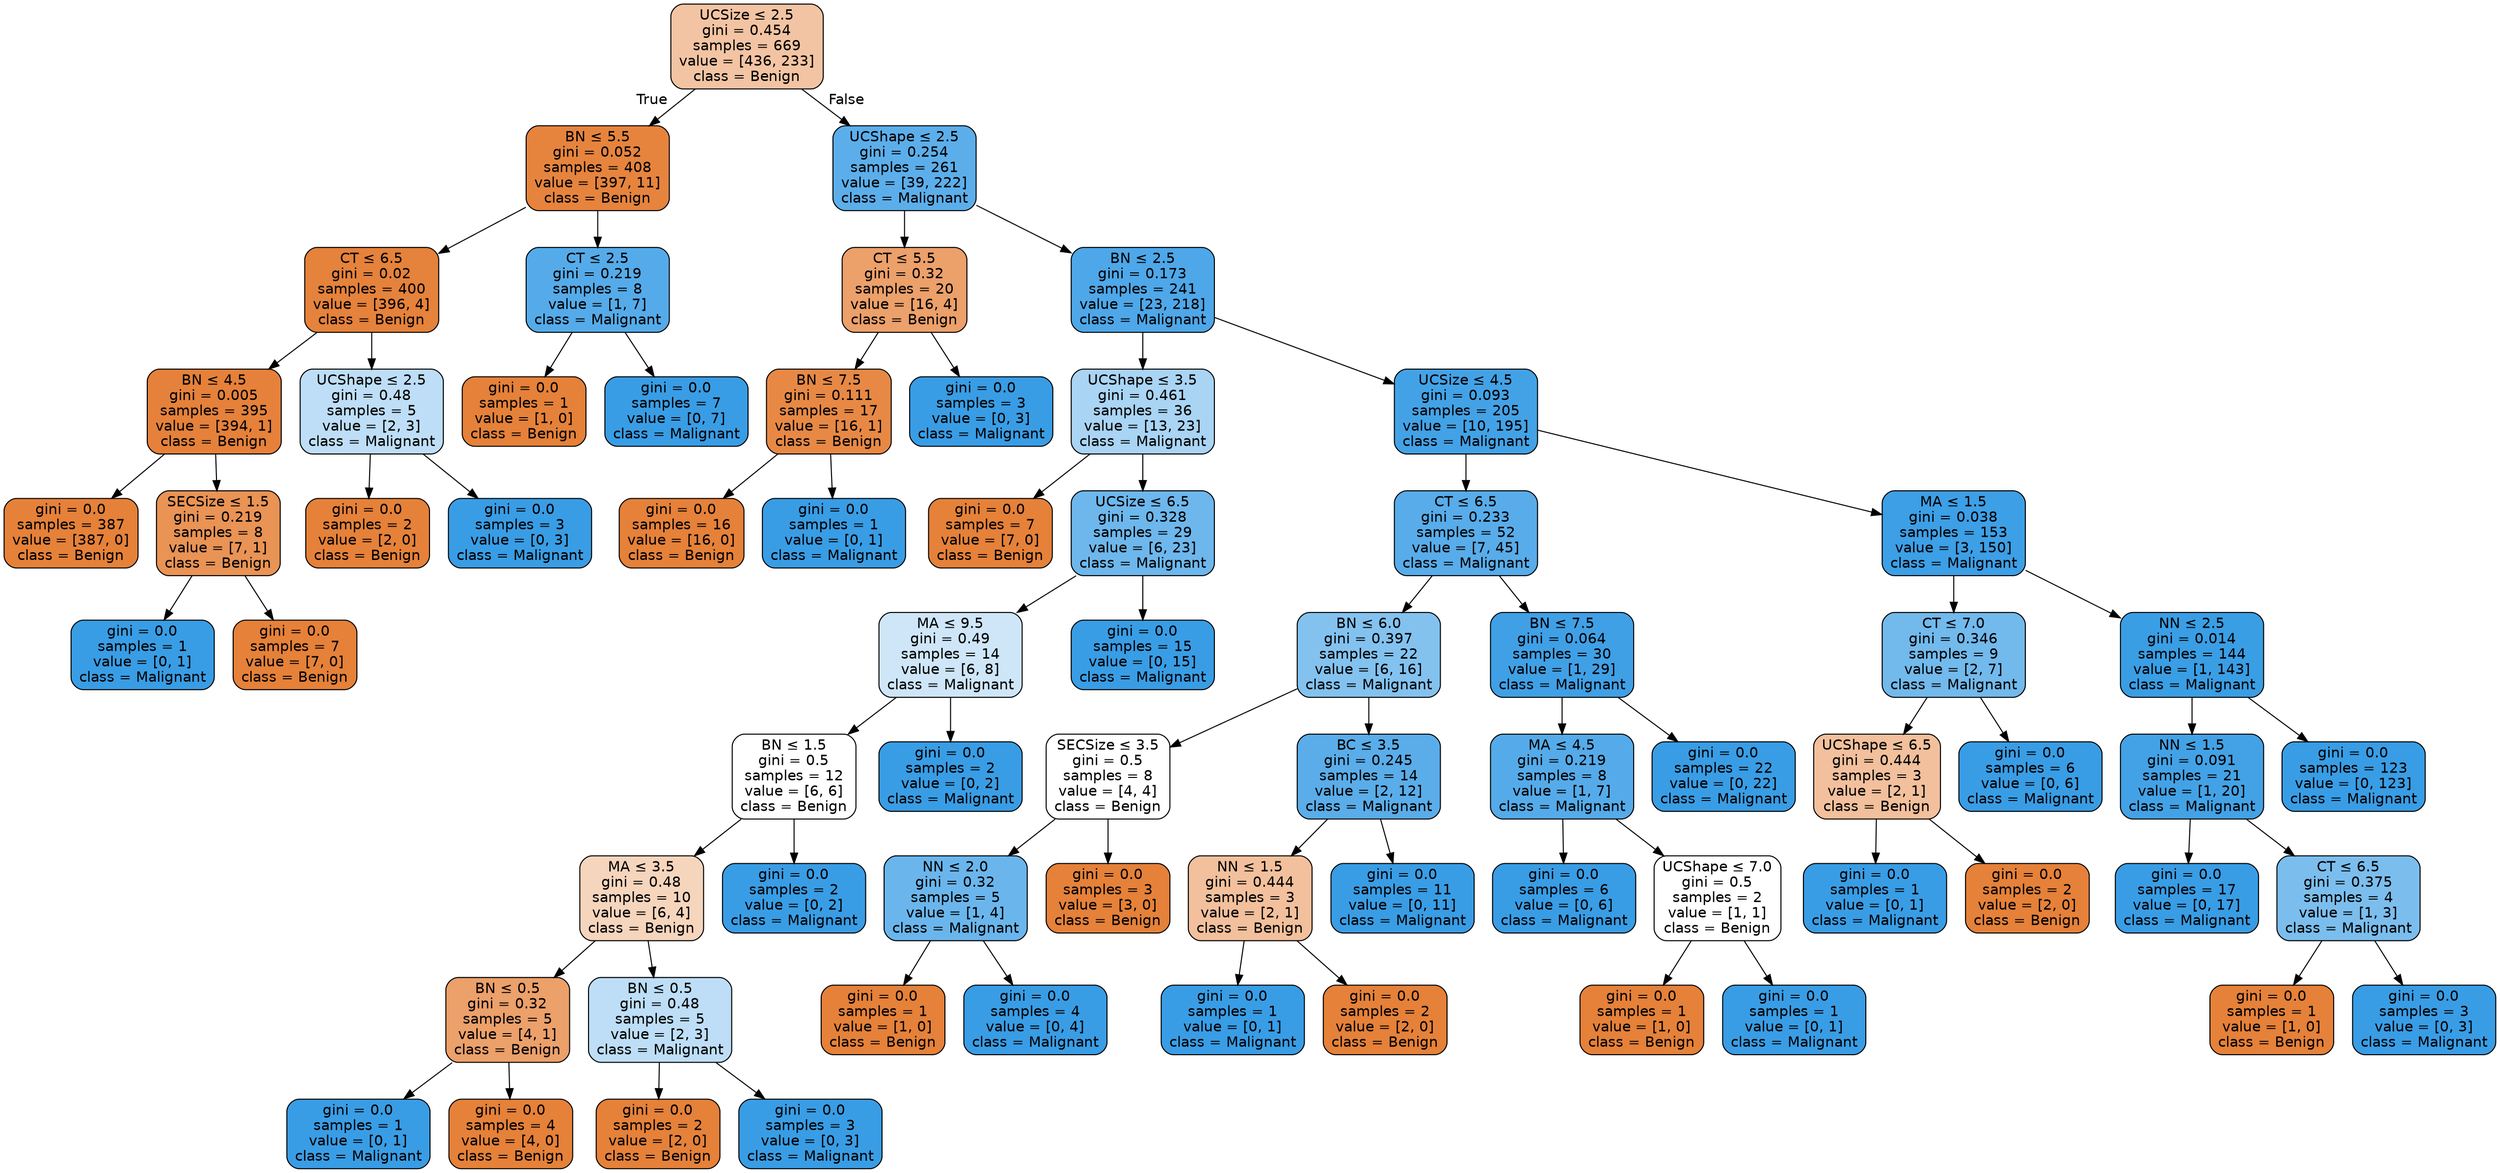 digraph Tree {
node [shape=box, style="filled, rounded", color="black", fontname="helvetica"] ;
edge [fontname="helvetica"] ;
0 [label=<UCSize &le; 2.5<br/>gini = 0.454<br/>samples = 669<br/>value = [436, 233]<br/>class = Benign>, fillcolor="#f3c4a3"] ;
1 [label=<BN &le; 5.5<br/>gini = 0.052<br/>samples = 408<br/>value = [397, 11]<br/>class = Benign>, fillcolor="#e6843e"] ;
0 -> 1 [labeldistance=2.5, labelangle=45, headlabel="True"] ;
2 [label=<CT &le; 6.5<br/>gini = 0.02<br/>samples = 400<br/>value = [396, 4]<br/>class = Benign>, fillcolor="#e5823b"] ;
1 -> 2 ;
3 [label=<BN &le; 4.5<br/>gini = 0.005<br/>samples = 395<br/>value = [394, 1]<br/>class = Benign>, fillcolor="#e5813a"] ;
2 -> 3 ;
4 [label=<gini = 0.0<br/>samples = 387<br/>value = [387, 0]<br/>class = Benign>, fillcolor="#e58139"] ;
3 -> 4 ;
5 [label=<SECSize &le; 1.5<br/>gini = 0.219<br/>samples = 8<br/>value = [7, 1]<br/>class = Benign>, fillcolor="#e99355"] ;
3 -> 5 ;
6 [label=<gini = 0.0<br/>samples = 1<br/>value = [0, 1]<br/>class = Malignant>, fillcolor="#399de5"] ;
5 -> 6 ;
7 [label=<gini = 0.0<br/>samples = 7<br/>value = [7, 0]<br/>class = Benign>, fillcolor="#e58139"] ;
5 -> 7 ;
8 [label=<UCShape &le; 2.5<br/>gini = 0.48<br/>samples = 5<br/>value = [2, 3]<br/>class = Malignant>, fillcolor="#bddef6"] ;
2 -> 8 ;
9 [label=<gini = 0.0<br/>samples = 2<br/>value = [2, 0]<br/>class = Benign>, fillcolor="#e58139"] ;
8 -> 9 ;
10 [label=<gini = 0.0<br/>samples = 3<br/>value = [0, 3]<br/>class = Malignant>, fillcolor="#399de5"] ;
8 -> 10 ;
11 [label=<CT &le; 2.5<br/>gini = 0.219<br/>samples = 8<br/>value = [1, 7]<br/>class = Malignant>, fillcolor="#55abe9"] ;
1 -> 11 ;
12 [label=<gini = 0.0<br/>samples = 1<br/>value = [1, 0]<br/>class = Benign>, fillcolor="#e58139"] ;
11 -> 12 ;
13 [label=<gini = 0.0<br/>samples = 7<br/>value = [0, 7]<br/>class = Malignant>, fillcolor="#399de5"] ;
11 -> 13 ;
14 [label=<UCShape &le; 2.5<br/>gini = 0.254<br/>samples = 261<br/>value = [39, 222]<br/>class = Malignant>, fillcolor="#5caeea"] ;
0 -> 14 [labeldistance=2.5, labelangle=-45, headlabel="False"] ;
15 [label=<CT &le; 5.5<br/>gini = 0.32<br/>samples = 20<br/>value = [16, 4]<br/>class = Benign>, fillcolor="#eca06a"] ;
14 -> 15 ;
16 [label=<BN &le; 7.5<br/>gini = 0.111<br/>samples = 17<br/>value = [16, 1]<br/>class = Benign>, fillcolor="#e78945"] ;
15 -> 16 ;
17 [label=<gini = 0.0<br/>samples = 16<br/>value = [16, 0]<br/>class = Benign>, fillcolor="#e58139"] ;
16 -> 17 ;
18 [label=<gini = 0.0<br/>samples = 1<br/>value = [0, 1]<br/>class = Malignant>, fillcolor="#399de5"] ;
16 -> 18 ;
19 [label=<gini = 0.0<br/>samples = 3<br/>value = [0, 3]<br/>class = Malignant>, fillcolor="#399de5"] ;
15 -> 19 ;
20 [label=<BN &le; 2.5<br/>gini = 0.173<br/>samples = 241<br/>value = [23, 218]<br/>class = Malignant>, fillcolor="#4ea7e8"] ;
14 -> 20 ;
21 [label=<UCShape &le; 3.5<br/>gini = 0.461<br/>samples = 36<br/>value = [13, 23]<br/>class = Malignant>, fillcolor="#a9d4f4"] ;
20 -> 21 ;
22 [label=<gini = 0.0<br/>samples = 7<br/>value = [7, 0]<br/>class = Benign>, fillcolor="#e58139"] ;
21 -> 22 ;
23 [label=<UCSize &le; 6.5<br/>gini = 0.328<br/>samples = 29<br/>value = [6, 23]<br/>class = Malignant>, fillcolor="#6db7ec"] ;
21 -> 23 ;
24 [label=<MA &le; 9.5<br/>gini = 0.49<br/>samples = 14<br/>value = [6, 8]<br/>class = Malignant>, fillcolor="#cee6f8"] ;
23 -> 24 ;
25 [label=<BN &le; 1.5<br/>gini = 0.5<br/>samples = 12<br/>value = [6, 6]<br/>class = Benign>, fillcolor="#ffffff"] ;
24 -> 25 ;
26 [label=<MA &le; 3.5<br/>gini = 0.48<br/>samples = 10<br/>value = [6, 4]<br/>class = Benign>, fillcolor="#f6d5bd"] ;
25 -> 26 ;
27 [label=<BN &le; 0.5<br/>gini = 0.32<br/>samples = 5<br/>value = [4, 1]<br/>class = Benign>, fillcolor="#eca06a"] ;
26 -> 27 ;
28 [label=<gini = 0.0<br/>samples = 1<br/>value = [0, 1]<br/>class = Malignant>, fillcolor="#399de5"] ;
27 -> 28 ;
29 [label=<gini = 0.0<br/>samples = 4<br/>value = [4, 0]<br/>class = Benign>, fillcolor="#e58139"] ;
27 -> 29 ;
30 [label=<BN &le; 0.5<br/>gini = 0.48<br/>samples = 5<br/>value = [2, 3]<br/>class = Malignant>, fillcolor="#bddef6"] ;
26 -> 30 ;
31 [label=<gini = 0.0<br/>samples = 2<br/>value = [2, 0]<br/>class = Benign>, fillcolor="#e58139"] ;
30 -> 31 ;
32 [label=<gini = 0.0<br/>samples = 3<br/>value = [0, 3]<br/>class = Malignant>, fillcolor="#399de5"] ;
30 -> 32 ;
33 [label=<gini = 0.0<br/>samples = 2<br/>value = [0, 2]<br/>class = Malignant>, fillcolor="#399de5"] ;
25 -> 33 ;
34 [label=<gini = 0.0<br/>samples = 2<br/>value = [0, 2]<br/>class = Malignant>, fillcolor="#399de5"] ;
24 -> 34 ;
35 [label=<gini = 0.0<br/>samples = 15<br/>value = [0, 15]<br/>class = Malignant>, fillcolor="#399de5"] ;
23 -> 35 ;
36 [label=<UCSize &le; 4.5<br/>gini = 0.093<br/>samples = 205<br/>value = [10, 195]<br/>class = Malignant>, fillcolor="#43a2e6"] ;
20 -> 36 ;
37 [label=<CT &le; 6.5<br/>gini = 0.233<br/>samples = 52<br/>value = [7, 45]<br/>class = Malignant>, fillcolor="#58ace9"] ;
36 -> 37 ;
38 [label=<BN &le; 6.0<br/>gini = 0.397<br/>samples = 22<br/>value = [6, 16]<br/>class = Malignant>, fillcolor="#83c2ef"] ;
37 -> 38 ;
39 [label=<SECSize &le; 3.5<br/>gini = 0.5<br/>samples = 8<br/>value = [4, 4]<br/>class = Benign>, fillcolor="#ffffff"] ;
38 -> 39 ;
40 [label=<NN &le; 2.0<br/>gini = 0.32<br/>samples = 5<br/>value = [1, 4]<br/>class = Malignant>, fillcolor="#6ab6ec"] ;
39 -> 40 ;
41 [label=<gini = 0.0<br/>samples = 1<br/>value = [1, 0]<br/>class = Benign>, fillcolor="#e58139"] ;
40 -> 41 ;
42 [label=<gini = 0.0<br/>samples = 4<br/>value = [0, 4]<br/>class = Malignant>, fillcolor="#399de5"] ;
40 -> 42 ;
43 [label=<gini = 0.0<br/>samples = 3<br/>value = [3, 0]<br/>class = Benign>, fillcolor="#e58139"] ;
39 -> 43 ;
44 [label=<BC &le; 3.5<br/>gini = 0.245<br/>samples = 14<br/>value = [2, 12]<br/>class = Malignant>, fillcolor="#5aade9"] ;
38 -> 44 ;
45 [label=<NN &le; 1.5<br/>gini = 0.444<br/>samples = 3<br/>value = [2, 1]<br/>class = Benign>, fillcolor="#f2c09c"] ;
44 -> 45 ;
46 [label=<gini = 0.0<br/>samples = 1<br/>value = [0, 1]<br/>class = Malignant>, fillcolor="#399de5"] ;
45 -> 46 ;
47 [label=<gini = 0.0<br/>samples = 2<br/>value = [2, 0]<br/>class = Benign>, fillcolor="#e58139"] ;
45 -> 47 ;
48 [label=<gini = 0.0<br/>samples = 11<br/>value = [0, 11]<br/>class = Malignant>, fillcolor="#399de5"] ;
44 -> 48 ;
49 [label=<BN &le; 7.5<br/>gini = 0.064<br/>samples = 30<br/>value = [1, 29]<br/>class = Malignant>, fillcolor="#40a0e6"] ;
37 -> 49 ;
50 [label=<MA &le; 4.5<br/>gini = 0.219<br/>samples = 8<br/>value = [1, 7]<br/>class = Malignant>, fillcolor="#55abe9"] ;
49 -> 50 ;
51 [label=<gini = 0.0<br/>samples = 6<br/>value = [0, 6]<br/>class = Malignant>, fillcolor="#399de5"] ;
50 -> 51 ;
52 [label=<UCShape &le; 7.0<br/>gini = 0.5<br/>samples = 2<br/>value = [1, 1]<br/>class = Benign>, fillcolor="#ffffff"] ;
50 -> 52 ;
53 [label=<gini = 0.0<br/>samples = 1<br/>value = [1, 0]<br/>class = Benign>, fillcolor="#e58139"] ;
52 -> 53 ;
54 [label=<gini = 0.0<br/>samples = 1<br/>value = [0, 1]<br/>class = Malignant>, fillcolor="#399de5"] ;
52 -> 54 ;
55 [label=<gini = 0.0<br/>samples = 22<br/>value = [0, 22]<br/>class = Malignant>, fillcolor="#399de5"] ;
49 -> 55 ;
56 [label=<MA &le; 1.5<br/>gini = 0.038<br/>samples = 153<br/>value = [3, 150]<br/>class = Malignant>, fillcolor="#3d9fe6"] ;
36 -> 56 ;
57 [label=<CT &le; 7.0<br/>gini = 0.346<br/>samples = 9<br/>value = [2, 7]<br/>class = Malignant>, fillcolor="#72b9ec"] ;
56 -> 57 ;
58 [label=<UCShape &le; 6.5<br/>gini = 0.444<br/>samples = 3<br/>value = [2, 1]<br/>class = Benign>, fillcolor="#f2c09c"] ;
57 -> 58 ;
59 [label=<gini = 0.0<br/>samples = 1<br/>value = [0, 1]<br/>class = Malignant>, fillcolor="#399de5"] ;
58 -> 59 ;
60 [label=<gini = 0.0<br/>samples = 2<br/>value = [2, 0]<br/>class = Benign>, fillcolor="#e58139"] ;
58 -> 60 ;
61 [label=<gini = 0.0<br/>samples = 6<br/>value = [0, 6]<br/>class = Malignant>, fillcolor="#399de5"] ;
57 -> 61 ;
62 [label=<NN &le; 2.5<br/>gini = 0.014<br/>samples = 144<br/>value = [1, 143]<br/>class = Malignant>, fillcolor="#3a9ee5"] ;
56 -> 62 ;
63 [label=<NN &le; 1.5<br/>gini = 0.091<br/>samples = 21<br/>value = [1, 20]<br/>class = Malignant>, fillcolor="#43a2e6"] ;
62 -> 63 ;
64 [label=<gini = 0.0<br/>samples = 17<br/>value = [0, 17]<br/>class = Malignant>, fillcolor="#399de5"] ;
63 -> 64 ;
65 [label=<CT &le; 6.5<br/>gini = 0.375<br/>samples = 4<br/>value = [1, 3]<br/>class = Malignant>, fillcolor="#7bbeee"] ;
63 -> 65 ;
66 [label=<gini = 0.0<br/>samples = 1<br/>value = [1, 0]<br/>class = Benign>, fillcolor="#e58139"] ;
65 -> 66 ;
67 [label=<gini = 0.0<br/>samples = 3<br/>value = [0, 3]<br/>class = Malignant>, fillcolor="#399de5"] ;
65 -> 67 ;
68 [label=<gini = 0.0<br/>samples = 123<br/>value = [0, 123]<br/>class = Malignant>, fillcolor="#399de5"] ;
62 -> 68 ;
}